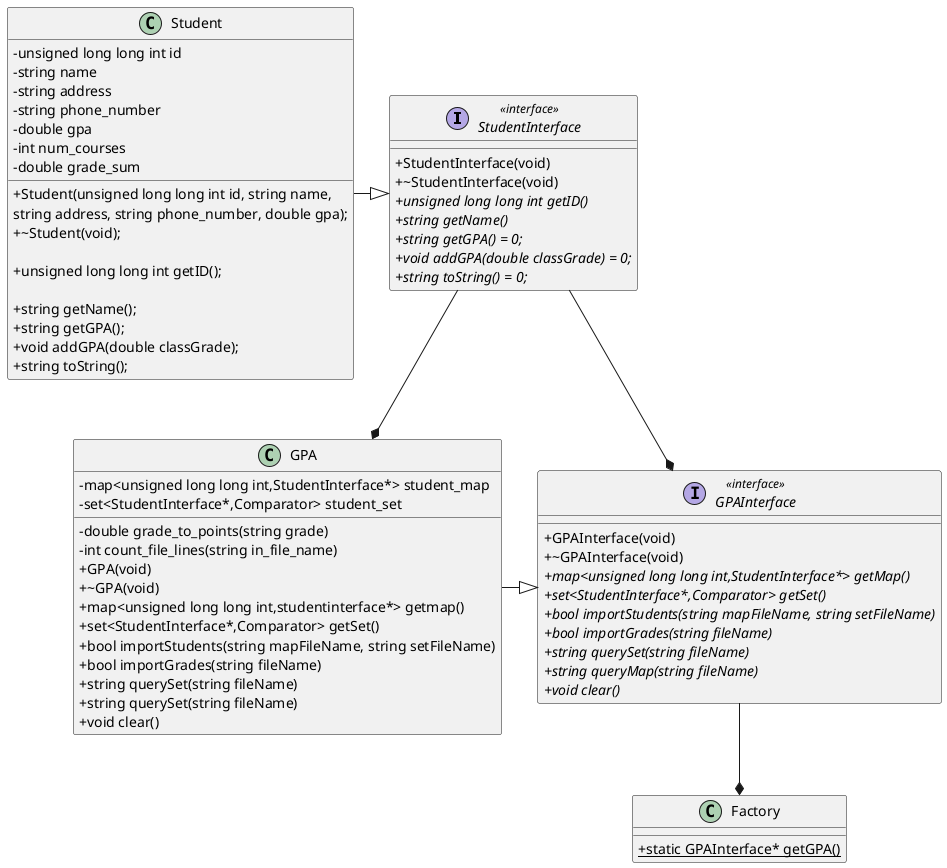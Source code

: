 @startuml
skinparam classAttributeIconSize 0

interface StudentInterface <<interface>> {
    + StudentInterface(void)
    + ~StudentInterface(void)
    + {abstract} unsigned long long int getID()
    + {abstract} string getName()
    + {abstract} string getGPA() = 0;
	+ {abstract} void addGPA(double classGrade) = 0;
    + {abstract} string toString() = 0;

}

interface GPAInterface <<interface>> {
    + GPAInterface(void)
    + ~GPAInterface(void)
    + {abstract} map<unsigned long long int,StudentInterface*> getMap()
    + {abstract} set<StudentInterface*,Comparator> getSet()
    + {abstract} bool importStudents(string mapFileName, string setFileName)
    + {abstract} bool importGrades(string fileName)
    + {abstract} string querySet(string fileName)
	+ {abstract} string queryMap(string fileName)
	+ {abstract} void clear()

}

StudentInterface -right-* GPAInterface 

GPAInterface --* Factory

class Factory {
    + {static} static GPAInterface* getGPA()
}

GPA -right-|> GPAInterface

class GPA {
    - map<unsigned long long int,StudentInterface*> student_map
    - set<StudentInterface*,Comparator> student_set
    - double grade_to_points(string grade)
    - int count_file_lines(string in_file_name)
    + GPA(void)
    + ~GPA(void)
    + map<unsigned long long int,studentinterface*> getmap()
    + set<StudentInterface*,Comparator> getSet()
    + bool importStudents(string mapFileName, string setFileName)
    + bool importGrades(string fileName)
    + string querySet(string fileName)
    + string querySet(string fileName)
    + void clear()
} 

StudentInterface -down-* GPA

Student -right-|> StudentInterface

class Student {
    
    - unsigned long long int id
    - string name
    - string address
    - string phone_number
    - double gpa
    - int num_courses
    - double grade_sum
    + Student(unsigned long long int id, string name,
                 string address, string phone_number, double gpa);
    + ~Student(void);

	+ unsigned long long int getID();

	+ string getName();
	+ string getGPA();
	+ void addGPA(double classGrade);
	+ string toString();
}

@enduml
